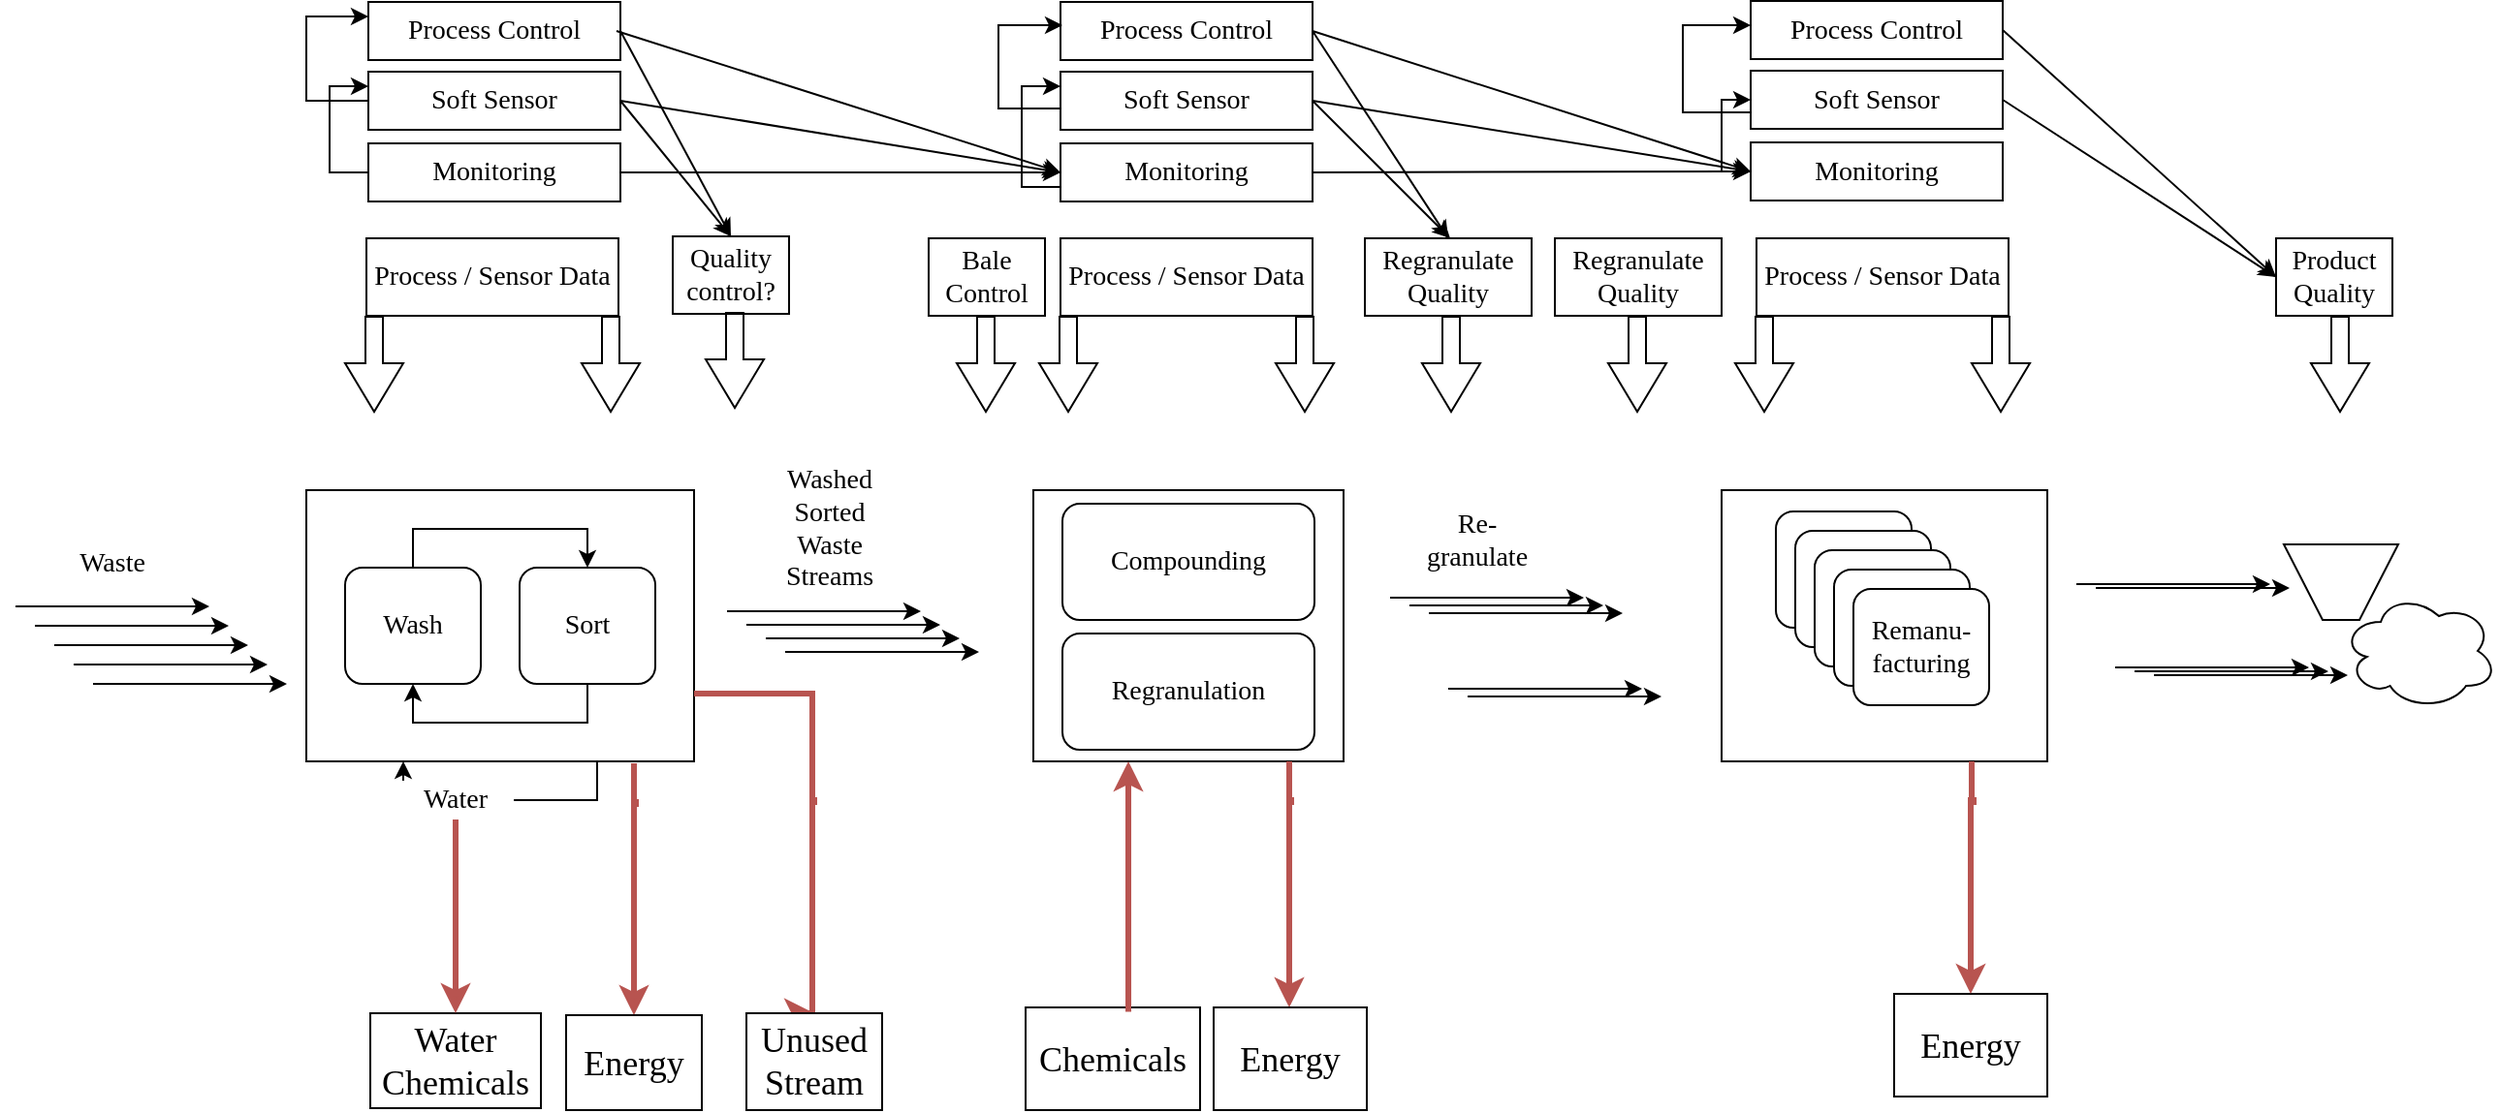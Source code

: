 <mxfile version="22.0.8" type="github">
  <diagram name="Seite-1" id="6qD9MZQn9-AMvD67NnCY">
    <mxGraphModel dx="1379" dy="1607" grid="1" gridSize="10" guides="1" tooltips="1" connect="1" arrows="1" fold="1" page="1" pageScale="1" pageWidth="1169" pageHeight="827" math="0" shadow="0">
      <root>
        <mxCell id="0" />
        <mxCell id="1" parent="0" />
        <mxCell id="71A8havY9Krnc7ntaEhR-17" value="" style="rounded=0;whiteSpace=wrap;html=1;fillColor=none;fontFamily=Rubik light;fontSize=14;" vertex="1" parent="1">
          <mxGeometry x="910" y="120" width="168" height="140" as="geometry" />
        </mxCell>
        <mxCell id="71A8havY9Krnc7ntaEhR-58" value="" style="edgeStyle=orthogonalEdgeStyle;rounded=0;orthogonalLoop=1;jettySize=auto;html=1;entryX=0.25;entryY=1;entryDx=0;entryDy=0;exitX=0.75;exitY=1;exitDx=0;exitDy=0;" edge="1" parent="1" source="71A8havY9Krnc7ntaEhR-5" target="71A8havY9Krnc7ntaEhR-5">
          <mxGeometry relative="1" as="geometry">
            <mxPoint x="280" y="380" as="targetPoint" />
          </mxGeometry>
        </mxCell>
        <mxCell id="71A8havY9Krnc7ntaEhR-5" value="" style="rounded=0;whiteSpace=wrap;html=1;fillColor=none;fontFamily=Rubik light;fontSize=14;" vertex="1" parent="1">
          <mxGeometry x="180" y="120" width="200" height="140" as="geometry" />
        </mxCell>
        <mxCell id="71A8havY9Krnc7ntaEhR-3" style="edgeStyle=orthogonalEdgeStyle;rounded=0;orthogonalLoop=1;jettySize=auto;html=1;exitX=0.5;exitY=0;exitDx=0;exitDy=0;entryX=0.5;entryY=0;entryDx=0;entryDy=0;fontFamily=Rubik light;fontSize=14;" edge="1" parent="1" source="71A8havY9Krnc7ntaEhR-1" target="71A8havY9Krnc7ntaEhR-2">
          <mxGeometry relative="1" as="geometry" />
        </mxCell>
        <mxCell id="71A8havY9Krnc7ntaEhR-1" value="Wash" style="rounded=1;whiteSpace=wrap;html=1;fontFamily=Rubik light;fontSize=14;" vertex="1" parent="1">
          <mxGeometry x="200" y="160" width="70" height="60" as="geometry" />
        </mxCell>
        <mxCell id="71A8havY9Krnc7ntaEhR-4" style="edgeStyle=orthogonalEdgeStyle;rounded=0;orthogonalLoop=1;jettySize=auto;html=1;exitX=0.5;exitY=1;exitDx=0;exitDy=0;entryX=0.5;entryY=1;entryDx=0;entryDy=0;fontFamily=Rubik light;fontSize=14;" edge="1" parent="1" source="71A8havY9Krnc7ntaEhR-2" target="71A8havY9Krnc7ntaEhR-1">
          <mxGeometry relative="1" as="geometry" />
        </mxCell>
        <mxCell id="71A8havY9Krnc7ntaEhR-2" value="Sort" style="rounded=1;whiteSpace=wrap;html=1;fontFamily=Rubik light;fontSize=14;" vertex="1" parent="1">
          <mxGeometry x="290" y="160" width="70" height="60" as="geometry" />
        </mxCell>
        <mxCell id="71A8havY9Krnc7ntaEhR-6" value="" style="rounded=0;whiteSpace=wrap;html=1;fillColor=none;fontFamily=Rubik light;fontSize=14;" vertex="1" parent="1">
          <mxGeometry x="555" y="120" width="160" height="140" as="geometry" />
        </mxCell>
        <mxCell id="71A8havY9Krnc7ntaEhR-7" value="Regranulation" style="rounded=1;whiteSpace=wrap;html=1;fontFamily=Rubik light;fontSize=14;" vertex="1" parent="1">
          <mxGeometry x="570" y="194" width="130" height="60" as="geometry" />
        </mxCell>
        <mxCell id="71A8havY9Krnc7ntaEhR-8" value="Compounding" style="rounded=1;whiteSpace=wrap;html=1;fontFamily=Rubik light;fontSize=14;" vertex="1" parent="1">
          <mxGeometry x="570" y="127" width="130" height="60" as="geometry" />
        </mxCell>
        <mxCell id="71A8havY9Krnc7ntaEhR-12" value="" style="edgeStyle=orthogonalEdgeStyle;rounded=0;orthogonalLoop=1;jettySize=auto;html=1;fontFamily=Rubik light;fontSize=14;" edge="1" parent="1">
          <mxGeometry relative="1" as="geometry">
            <mxPoint x="30" y="180" as="sourcePoint" />
            <mxPoint x="130" y="180" as="targetPoint" />
          </mxGeometry>
        </mxCell>
        <mxCell id="71A8havY9Krnc7ntaEhR-14" value="Waste" style="text;html=1;strokeColor=none;fillColor=none;align=center;verticalAlign=middle;whiteSpace=wrap;rounded=0;fontFamily=Rubik light;fontSize=14;" vertex="1" parent="1">
          <mxGeometry x="50" y="143" width="60" height="30" as="geometry" />
        </mxCell>
        <mxCell id="71A8havY9Krnc7ntaEhR-15" value="Washed&lt;br style=&quot;font-size: 14px;&quot;&gt;Sorted&lt;br style=&quot;font-size: 14px;&quot;&gt;Waste&lt;br style=&quot;font-size: 14px;&quot;&gt;Streams" style="text;html=1;strokeColor=none;fillColor=none;align=center;verticalAlign=middle;whiteSpace=wrap;rounded=0;fontFamily=Rubik light;fontSize=14;" vertex="1" parent="1">
          <mxGeometry x="420" y="125" width="60" height="30" as="geometry" />
        </mxCell>
        <mxCell id="71A8havY9Krnc7ntaEhR-16" value="" style="edgeStyle=orthogonalEdgeStyle;rounded=0;orthogonalLoop=1;jettySize=auto;html=1;fontFamily=Rubik light;fontSize=14;" edge="1" parent="1">
          <mxGeometry relative="1" as="geometry">
            <mxPoint x="739" y="175.5" as="sourcePoint" />
            <mxPoint x="839" y="175.5" as="targetPoint" />
          </mxGeometry>
        </mxCell>
        <mxCell id="71A8havY9Krnc7ntaEhR-19" value="Remanu-facturing" style="rounded=1;whiteSpace=wrap;html=1;fontFamily=Rubik light;fontSize=14;" vertex="1" parent="1">
          <mxGeometry x="938" y="131" width="70" height="60" as="geometry" />
        </mxCell>
        <mxCell id="71A8havY9Krnc7ntaEhR-20" value="Re-granulate" style="text;html=1;strokeColor=none;fillColor=none;align=center;verticalAlign=middle;whiteSpace=wrap;rounded=0;fontFamily=Rubik light;fontSize=14;" vertex="1" parent="1">
          <mxGeometry x="754" y="131" width="60" height="30" as="geometry" />
        </mxCell>
        <mxCell id="71A8havY9Krnc7ntaEhR-22" value="" style="shape=trapezoid;perimeter=trapezoidPerimeter;whiteSpace=wrap;html=1;fixedSize=1;rotation=-180;fontFamily=Rubik light;fontSize=14;" vertex="1" parent="1">
          <mxGeometry x="1200" y="148" width="59" height="39" as="geometry" />
        </mxCell>
        <mxCell id="71A8havY9Krnc7ntaEhR-24" value="" style="ellipse;shape=cloud;whiteSpace=wrap;html=1;fontFamily=Rubik light;fontSize=14;" vertex="1" parent="1">
          <mxGeometry x="1230" y="173" width="80" height="60" as="geometry" />
        </mxCell>
        <mxCell id="71A8havY9Krnc7ntaEhR-25" value="Remanu-facturing" style="rounded=1;whiteSpace=wrap;html=1;fontFamily=Rubik light;fontSize=14;" vertex="1" parent="1">
          <mxGeometry x="948" y="141" width="70" height="60" as="geometry" />
        </mxCell>
        <mxCell id="71A8havY9Krnc7ntaEhR-26" value="Remanu-facturing" style="rounded=1;whiteSpace=wrap;html=1;fontFamily=Rubik light;fontSize=14;" vertex="1" parent="1">
          <mxGeometry x="958" y="151" width="70" height="60" as="geometry" />
        </mxCell>
        <mxCell id="71A8havY9Krnc7ntaEhR-27" value="Remanu-facturing" style="rounded=1;whiteSpace=wrap;html=1;fontFamily=Rubik light;fontSize=14;" vertex="1" parent="1">
          <mxGeometry x="968" y="161" width="70" height="60" as="geometry" />
        </mxCell>
        <mxCell id="71A8havY9Krnc7ntaEhR-28" value="Remanu-facturing" style="rounded=1;whiteSpace=wrap;html=1;fontFamily=Rubik light;fontSize=14;" vertex="1" parent="1">
          <mxGeometry x="978" y="171" width="70" height="60" as="geometry" />
        </mxCell>
        <mxCell id="71A8havY9Krnc7ntaEhR-29" value="" style="edgeStyle=orthogonalEdgeStyle;rounded=0;orthogonalLoop=1;jettySize=auto;html=1;fontFamily=Rubik light;fontSize=14;" edge="1" parent="1">
          <mxGeometry relative="1" as="geometry">
            <mxPoint x="749" y="179.5" as="sourcePoint" />
            <mxPoint x="849" y="179.5" as="targetPoint" />
          </mxGeometry>
        </mxCell>
        <mxCell id="71A8havY9Krnc7ntaEhR-30" value="" style="edgeStyle=orthogonalEdgeStyle;rounded=0;orthogonalLoop=1;jettySize=auto;html=1;fontFamily=Rubik light;fontSize=14;" edge="1" parent="1">
          <mxGeometry relative="1" as="geometry">
            <mxPoint x="759" y="183.5" as="sourcePoint" />
            <mxPoint x="859" y="183.5" as="targetPoint" />
          </mxGeometry>
        </mxCell>
        <mxCell id="71A8havY9Krnc7ntaEhR-31" value="" style="edgeStyle=orthogonalEdgeStyle;rounded=0;orthogonalLoop=1;jettySize=auto;html=1;fontFamily=Rubik light;fontSize=14;" edge="1" parent="1">
          <mxGeometry relative="1" as="geometry">
            <mxPoint x="769" y="222.5" as="sourcePoint" />
            <mxPoint x="869" y="222.5" as="targetPoint" />
          </mxGeometry>
        </mxCell>
        <mxCell id="71A8havY9Krnc7ntaEhR-32" value="" style="edgeStyle=orthogonalEdgeStyle;rounded=0;orthogonalLoop=1;jettySize=auto;html=1;fontFamily=Rubik light;fontSize=14;" edge="1" parent="1">
          <mxGeometry relative="1" as="geometry">
            <mxPoint x="779" y="226.5" as="sourcePoint" />
            <mxPoint x="879" y="226.5" as="targetPoint" />
          </mxGeometry>
        </mxCell>
        <mxCell id="71A8havY9Krnc7ntaEhR-33" value="" style="edgeStyle=orthogonalEdgeStyle;rounded=0;orthogonalLoop=1;jettySize=auto;html=1;fontFamily=Rubik light;fontSize=14;" edge="1" parent="1">
          <mxGeometry relative="1" as="geometry">
            <mxPoint x="40" y="190" as="sourcePoint" />
            <mxPoint x="140" y="190" as="targetPoint" />
          </mxGeometry>
        </mxCell>
        <mxCell id="71A8havY9Krnc7ntaEhR-34" value="" style="edgeStyle=orthogonalEdgeStyle;rounded=0;orthogonalLoop=1;jettySize=auto;html=1;fontFamily=Rubik light;fontSize=14;" edge="1" parent="1">
          <mxGeometry relative="1" as="geometry">
            <mxPoint x="50" y="200" as="sourcePoint" />
            <mxPoint x="150" y="200" as="targetPoint" />
          </mxGeometry>
        </mxCell>
        <mxCell id="71A8havY9Krnc7ntaEhR-35" value="" style="edgeStyle=orthogonalEdgeStyle;rounded=0;orthogonalLoop=1;jettySize=auto;html=1;fontFamily=Rubik light;fontSize=14;" edge="1" parent="1">
          <mxGeometry relative="1" as="geometry">
            <mxPoint x="60" y="210" as="sourcePoint" />
            <mxPoint x="160" y="210" as="targetPoint" />
          </mxGeometry>
        </mxCell>
        <mxCell id="71A8havY9Krnc7ntaEhR-36" value="" style="edgeStyle=orthogonalEdgeStyle;rounded=0;orthogonalLoop=1;jettySize=auto;html=1;fontFamily=Rubik light;fontSize=14;" edge="1" parent="1">
          <mxGeometry relative="1" as="geometry">
            <mxPoint x="70" y="220" as="sourcePoint" />
            <mxPoint x="170" y="220" as="targetPoint" />
          </mxGeometry>
        </mxCell>
        <mxCell id="71A8havY9Krnc7ntaEhR-37" value="" style="edgeStyle=orthogonalEdgeStyle;rounded=0;orthogonalLoop=1;jettySize=auto;html=1;fontFamily=Rubik light;fontSize=14;" edge="1" parent="1">
          <mxGeometry relative="1" as="geometry">
            <mxPoint x="397" y="182.5" as="sourcePoint" />
            <mxPoint x="497" y="182.5" as="targetPoint" />
          </mxGeometry>
        </mxCell>
        <mxCell id="71A8havY9Krnc7ntaEhR-38" value="" style="edgeStyle=orthogonalEdgeStyle;rounded=0;orthogonalLoop=1;jettySize=auto;html=1;fontFamily=Rubik light;fontSize=14;" edge="1" parent="1">
          <mxGeometry relative="1" as="geometry">
            <mxPoint x="407" y="189.5" as="sourcePoint" />
            <mxPoint x="507" y="189.5" as="targetPoint" />
          </mxGeometry>
        </mxCell>
        <mxCell id="71A8havY9Krnc7ntaEhR-39" value="" style="edgeStyle=orthogonalEdgeStyle;rounded=0;orthogonalLoop=1;jettySize=auto;html=1;fontFamily=Rubik light;fontSize=14;" edge="1" parent="1">
          <mxGeometry relative="1" as="geometry">
            <mxPoint x="417" y="196.5" as="sourcePoint" />
            <mxPoint x="517" y="196.5" as="targetPoint" />
          </mxGeometry>
        </mxCell>
        <mxCell id="71A8havY9Krnc7ntaEhR-40" value="" style="edgeStyle=orthogonalEdgeStyle;rounded=0;orthogonalLoop=1;jettySize=auto;html=1;fontFamily=Rubik light;fontSize=14;" edge="1" parent="1">
          <mxGeometry relative="1" as="geometry">
            <mxPoint x="427" y="203.5" as="sourcePoint" />
            <mxPoint x="527" y="203.5" as="targetPoint" />
          </mxGeometry>
        </mxCell>
        <mxCell id="71A8havY9Krnc7ntaEhR-42" value="" style="edgeStyle=orthogonalEdgeStyle;rounded=0;orthogonalLoop=1;jettySize=auto;html=1;fontFamily=Rubik light;fontSize=14;" edge="1" parent="1">
          <mxGeometry relative="1" as="geometry">
            <mxPoint x="1093" y="168.5" as="sourcePoint" />
            <mxPoint x="1193" y="168.5" as="targetPoint" />
          </mxGeometry>
        </mxCell>
        <mxCell id="71A8havY9Krnc7ntaEhR-44" value="" style="edgeStyle=orthogonalEdgeStyle;rounded=0;orthogonalLoop=1;jettySize=auto;html=1;fontFamily=Rubik light;fontSize=14;" edge="1" parent="1">
          <mxGeometry relative="1" as="geometry">
            <mxPoint x="1103" y="170.5" as="sourcePoint" />
            <mxPoint x="1203" y="170.5" as="targetPoint" />
          </mxGeometry>
        </mxCell>
        <mxCell id="71A8havY9Krnc7ntaEhR-45" value="" style="edgeStyle=orthogonalEdgeStyle;rounded=0;orthogonalLoop=1;jettySize=auto;html=1;fontFamily=Rubik light;fontSize=14;" edge="1" parent="1">
          <mxGeometry relative="1" as="geometry">
            <mxPoint x="1113" y="211.5" as="sourcePoint" />
            <mxPoint x="1213" y="211.5" as="targetPoint" />
          </mxGeometry>
        </mxCell>
        <mxCell id="71A8havY9Krnc7ntaEhR-46" value="" style="edgeStyle=orthogonalEdgeStyle;rounded=0;orthogonalLoop=1;jettySize=auto;html=1;fontFamily=Rubik light;fontSize=14;" edge="1" parent="1">
          <mxGeometry relative="1" as="geometry">
            <mxPoint x="1123" y="213.5" as="sourcePoint" />
            <mxPoint x="1223" y="213.5" as="targetPoint" />
          </mxGeometry>
        </mxCell>
        <mxCell id="71A8havY9Krnc7ntaEhR-47" value="" style="edgeStyle=orthogonalEdgeStyle;rounded=0;orthogonalLoop=1;jettySize=auto;html=1;fontFamily=Rubik light;fontSize=14;" edge="1" parent="1">
          <mxGeometry relative="1" as="geometry">
            <mxPoint x="1133" y="215.5" as="sourcePoint" />
            <mxPoint x="1233" y="215.5" as="targetPoint" />
          </mxGeometry>
        </mxCell>
        <mxCell id="71A8havY9Krnc7ntaEhR-50" value="" style="shape=flexArrow;endArrow=classic;html=1;rounded=0;width=9;endSize=8;fontColor=#CC0000;" edge="1" parent="1">
          <mxGeometry width="50" height="50" relative="1" as="geometry">
            <mxPoint x="530.5" y="30" as="sourcePoint" />
            <mxPoint x="530.5" y="80" as="targetPoint" />
          </mxGeometry>
        </mxCell>
        <mxCell id="71A8havY9Krnc7ntaEhR-52" value="Bale Control" style="text;html=1;strokeColor=default;fillColor=none;align=center;verticalAlign=middle;whiteSpace=wrap;rounded=0;fontFamily=Rubik light;fontSize=14;" vertex="1" parent="1">
          <mxGeometry x="501" y="-10" width="60" height="40" as="geometry" />
        </mxCell>
        <mxCell id="71A8havY9Krnc7ntaEhR-53" value="" style="shape=flexArrow;endArrow=classic;html=1;rounded=0;width=9;endSize=8;fontColor=#CC0000;" edge="1" parent="1">
          <mxGeometry width="50" height="50" relative="1" as="geometry">
            <mxPoint x="215" y="30" as="sourcePoint" />
            <mxPoint x="215" y="80" as="targetPoint" />
          </mxGeometry>
        </mxCell>
        <mxCell id="71A8havY9Krnc7ntaEhR-54" value="" style="shape=flexArrow;endArrow=classic;html=1;rounded=0;width=9;endSize=8;fontColor=#CC0000;" edge="1" parent="1">
          <mxGeometry width="50" height="50" relative="1" as="geometry">
            <mxPoint x="337" y="30" as="sourcePoint" />
            <mxPoint x="337" y="80" as="targetPoint" />
          </mxGeometry>
        </mxCell>
        <mxCell id="71A8havY9Krnc7ntaEhR-59" value="Water" style="text;html=1;align=center;verticalAlign=middle;whiteSpace=wrap;rounded=0;fontFamily=Rubik light;fontSize=14;fillColor=default;" vertex="1" parent="1">
          <mxGeometry x="227" y="270" width="60" height="20" as="geometry" />
        </mxCell>
        <mxCell id="71A8havY9Krnc7ntaEhR-63" value="" style="edgeStyle=orthogonalEdgeStyle;rounded=0;orthogonalLoop=1;jettySize=auto;html=1;fillColor=#f8cecc;strokeColor=#B85450;strokeWidth=3;entryX=0.5;entryY=0;entryDx=0;entryDy=0;" edge="1" parent="1" target="71A8havY9Krnc7ntaEhR-64">
          <mxGeometry relative="1" as="geometry">
            <mxPoint x="349" y="261" as="sourcePoint" />
            <mxPoint x="349" y="330" as="targetPoint" />
            <Array as="points">
              <mxPoint x="349" y="282" />
              <mxPoint x="350" y="282" />
              <mxPoint x="350" y="281" />
              <mxPoint x="349" y="281" />
              <mxPoint x="349" y="391" />
            </Array>
          </mxGeometry>
        </mxCell>
        <mxCell id="71A8havY9Krnc7ntaEhR-64" value="Energy" style="text;html=1;align=center;verticalAlign=middle;whiteSpace=wrap;rounded=0;fontFamily=Rubik light;fontSize=18;fillColor=default;strokeColor=default;" vertex="1" parent="1">
          <mxGeometry x="314" y="391" width="70" height="49" as="geometry" />
        </mxCell>
        <mxCell id="71A8havY9Krnc7ntaEhR-65" value="" style="edgeStyle=orthogonalEdgeStyle;rounded=0;orthogonalLoop=1;jettySize=auto;html=1;fillColor=#f8cecc;strokeColor=#b85450;exitX=1;exitY=0.75;exitDx=0;exitDy=0;strokeWidth=3;entryX=0.5;entryY=0;entryDx=0;entryDy=0;" edge="1" parent="1" source="71A8havY9Krnc7ntaEhR-5" target="71A8havY9Krnc7ntaEhR-66">
          <mxGeometry relative="1" as="geometry">
            <mxPoint x="441" y="260" as="sourcePoint" />
            <mxPoint x="441" y="320" as="targetPoint" />
            <Array as="points">
              <mxPoint x="441" y="225" />
              <mxPoint x="441" y="281" />
              <mxPoint x="442" y="281" />
              <mxPoint x="442" y="280" />
              <mxPoint x="441" y="280" />
              <mxPoint x="441" y="390" />
            </Array>
          </mxGeometry>
        </mxCell>
        <mxCell id="71A8havY9Krnc7ntaEhR-66" value="Unused&lt;br style=&quot;font-size: 18px;&quot;&gt;Stream" style="text;html=1;align=center;verticalAlign=middle;whiteSpace=wrap;rounded=0;fontFamily=Rubik light;fontSize=18;fillColor=default;strokeColor=default;" vertex="1" parent="1">
          <mxGeometry x="407" y="390" width="70" height="50" as="geometry" />
        </mxCell>
        <mxCell id="71A8havY9Krnc7ntaEhR-67" value="Water&lt;br style=&quot;font-size: 18px;&quot;&gt;Chemicals" style="text;html=1;align=center;verticalAlign=middle;whiteSpace=wrap;rounded=0;fontFamily=Rubik light;fontSize=18;fillColor=default;strokeColor=default;" vertex="1" parent="1">
          <mxGeometry x="213" y="390" width="88" height="49" as="geometry" />
        </mxCell>
        <mxCell id="71A8havY9Krnc7ntaEhR-68" value="Process / Sensor Data" style="text;html=1;strokeColor=default;fillColor=none;align=center;verticalAlign=middle;whiteSpace=wrap;rounded=0;fontFamily=Rubik light;fontSize=14;" vertex="1" parent="1">
          <mxGeometry x="211" y="-10" width="130" height="40" as="geometry" />
        </mxCell>
        <mxCell id="71A8havY9Krnc7ntaEhR-69" value="" style="shape=flexArrow;endArrow=classic;html=1;rounded=0;width=9;endSize=8;fontColor=#CC0000;" edge="1" parent="1">
          <mxGeometry width="50" height="50" relative="1" as="geometry">
            <mxPoint x="573" y="30" as="sourcePoint" />
            <mxPoint x="573" y="80" as="targetPoint" />
          </mxGeometry>
        </mxCell>
        <mxCell id="71A8havY9Krnc7ntaEhR-70" value="" style="shape=flexArrow;endArrow=classic;html=1;rounded=0;width=9;endSize=8;fontColor=#CC0000;" edge="1" parent="1">
          <mxGeometry width="50" height="50" relative="1" as="geometry">
            <mxPoint x="695" y="30" as="sourcePoint" />
            <mxPoint x="695" y="80" as="targetPoint" />
          </mxGeometry>
        </mxCell>
        <mxCell id="71A8havY9Krnc7ntaEhR-71" value="Process / Sensor Data" style="text;html=1;strokeColor=default;fillColor=none;align=center;verticalAlign=middle;whiteSpace=wrap;rounded=0;fontFamily=Rubik light;fontSize=14;" vertex="1" parent="1">
          <mxGeometry x="569" y="-10" width="130" height="40" as="geometry" />
        </mxCell>
        <mxCell id="71A8havY9Krnc7ntaEhR-72" value="" style="shape=flexArrow;endArrow=classic;html=1;rounded=0;width=9;endSize=8;fontColor=#CC0000;" edge="1" parent="1">
          <mxGeometry width="50" height="50" relative="1" as="geometry">
            <mxPoint x="770.5" y="30" as="sourcePoint" />
            <mxPoint x="770.5" y="80" as="targetPoint" />
          </mxGeometry>
        </mxCell>
        <mxCell id="71A8havY9Krnc7ntaEhR-73" value="Regranulate Quality" style="text;html=1;strokeColor=default;fillColor=none;align=center;verticalAlign=middle;whiteSpace=wrap;rounded=0;fontFamily=Rubik light;fontSize=14;" vertex="1" parent="1">
          <mxGeometry x="726" y="-10" width="86" height="40" as="geometry" />
        </mxCell>
        <mxCell id="71A8havY9Krnc7ntaEhR-74" value="" style="edgeStyle=orthogonalEdgeStyle;rounded=0;orthogonalLoop=1;jettySize=auto;html=1;fillColor=#f8cecc;strokeColor=#b85450;strokeWidth=3;entryX=0.5;entryY=0;entryDx=0;entryDy=0;" edge="1" parent="1" target="71A8havY9Krnc7ntaEhR-80">
          <mxGeometry relative="1" as="geometry">
            <mxPoint x="687" y="260" as="sourcePoint" />
            <mxPoint x="687" y="300" as="targetPoint" />
            <Array as="points">
              <mxPoint x="687" y="281" />
              <mxPoint x="688" y="281" />
              <mxPoint x="688" y="280" />
              <mxPoint x="687" y="280" />
              <mxPoint x="687" y="387" />
            </Array>
          </mxGeometry>
        </mxCell>
        <mxCell id="71A8havY9Krnc7ntaEhR-75" value="" style="shape=flexArrow;endArrow=classic;html=1;rounded=0;width=9;endSize=8;fontColor=#CC0000;" edge="1" parent="1">
          <mxGeometry width="50" height="50" relative="1" as="geometry">
            <mxPoint x="932" y="30" as="sourcePoint" />
            <mxPoint x="932" y="80" as="targetPoint" />
          </mxGeometry>
        </mxCell>
        <mxCell id="71A8havY9Krnc7ntaEhR-76" value="" style="shape=flexArrow;endArrow=classic;html=1;rounded=0;width=9;endSize=8;fontColor=#CC0000;" edge="1" parent="1">
          <mxGeometry width="50" height="50" relative="1" as="geometry">
            <mxPoint x="1054" y="30" as="sourcePoint" />
            <mxPoint x="1054" y="80" as="targetPoint" />
          </mxGeometry>
        </mxCell>
        <mxCell id="71A8havY9Krnc7ntaEhR-77" value="Process / Sensor Data" style="text;html=1;strokeColor=default;fillColor=none;align=center;verticalAlign=middle;whiteSpace=wrap;rounded=0;fontFamily=Rubik light;fontSize=14;" vertex="1" parent="1">
          <mxGeometry x="928" y="-10" width="130" height="40" as="geometry" />
        </mxCell>
        <mxCell id="71A8havY9Krnc7ntaEhR-78" value="" style="shape=flexArrow;endArrow=classic;html=1;rounded=0;width=9;endSize=8;fontColor=#CC0000;" edge="1" parent="1">
          <mxGeometry width="50" height="50" relative="1" as="geometry">
            <mxPoint x="1229" y="30" as="sourcePoint" />
            <mxPoint x="1229" y="80" as="targetPoint" />
          </mxGeometry>
        </mxCell>
        <mxCell id="71A8havY9Krnc7ntaEhR-79" value="Product Quality" style="text;html=1;strokeColor=default;fillColor=none;align=center;verticalAlign=middle;whiteSpace=wrap;rounded=0;fontFamily=Rubik light;fontSize=14;" vertex="1" parent="1">
          <mxGeometry x="1196" y="-10" width="60" height="40" as="geometry" />
        </mxCell>
        <mxCell id="71A8havY9Krnc7ntaEhR-80" value="Energy" style="text;html=1;align=center;verticalAlign=middle;whiteSpace=wrap;rounded=0;fontFamily=Rubik light;fontSize=18;fillColor=default;strokeColor=default;" vertex="1" parent="1">
          <mxGeometry x="648" y="387" width="79" height="53" as="geometry" />
        </mxCell>
        <mxCell id="71A8havY9Krnc7ntaEhR-81" value="Chemicals" style="text;html=1;align=center;verticalAlign=middle;whiteSpace=wrap;rounded=0;fontFamily=Rubik light;fontSize=18;fillColor=default;strokeColor=default;" vertex="1" parent="1">
          <mxGeometry x="551" y="387" width="90" height="53" as="geometry" />
        </mxCell>
        <mxCell id="71A8havY9Krnc7ntaEhR-83" value="" style="edgeStyle=orthogonalEdgeStyle;rounded=0;orthogonalLoop=1;jettySize=auto;html=1;fillColor=#f8cecc;strokeColor=#b85450;exitX=0.589;exitY=0.042;exitDx=0;exitDy=0;exitPerimeter=0;strokeWidth=3;" edge="1" parent="1" source="71A8havY9Krnc7ntaEhR-81">
          <mxGeometry relative="1" as="geometry">
            <mxPoint x="604" y="300" as="sourcePoint" />
            <mxPoint x="604" y="260" as="targetPoint" />
          </mxGeometry>
        </mxCell>
        <mxCell id="71A8havY9Krnc7ntaEhR-84" value="" style="shape=flexArrow;endArrow=classic;html=1;rounded=0;width=9;endSize=8;fontColor=#CC0000;" edge="1" parent="1">
          <mxGeometry width="50" height="50" relative="1" as="geometry">
            <mxPoint x="401" y="28" as="sourcePoint" />
            <mxPoint x="401" y="78" as="targetPoint" />
          </mxGeometry>
        </mxCell>
        <mxCell id="71A8havY9Krnc7ntaEhR-85" value="Soft Sensor" style="text;html=1;strokeColor=default;fillColor=none;align=center;verticalAlign=middle;whiteSpace=wrap;rounded=0;fontFamily=Rubik light;fontSize=14;" vertex="1" parent="1">
          <mxGeometry x="212" y="-96" width="130" height="30" as="geometry" />
        </mxCell>
        <mxCell id="71A8havY9Krnc7ntaEhR-86" value="Process Control" style="text;html=1;strokeColor=default;fillColor=none;align=center;verticalAlign=middle;whiteSpace=wrap;rounded=0;fontFamily=Rubik light;fontSize=14;" vertex="1" parent="1">
          <mxGeometry x="212" y="-132" width="130" height="30" as="geometry" />
        </mxCell>
        <mxCell id="71A8havY9Krnc7ntaEhR-87" value="Quality control?" style="text;html=1;strokeColor=default;fillColor=none;align=center;verticalAlign=middle;whiteSpace=wrap;rounded=0;fontFamily=Rubik light;fontSize=14;" vertex="1" parent="1">
          <mxGeometry x="369" y="-11" width="60" height="40" as="geometry" />
        </mxCell>
        <mxCell id="71A8havY9Krnc7ntaEhR-89" value="" style="endArrow=classic;html=1;rounded=0;exitX=1;exitY=0.5;exitDx=0;exitDy=0;entryX=0.5;entryY=0;entryDx=0;entryDy=0;" edge="1" parent="1" source="71A8havY9Krnc7ntaEhR-85" target="71A8havY9Krnc7ntaEhR-87">
          <mxGeometry width="50" height="50" relative="1" as="geometry">
            <mxPoint x="390" y="80" as="sourcePoint" />
            <mxPoint x="390" y="-20" as="targetPoint" />
          </mxGeometry>
        </mxCell>
        <mxCell id="71A8havY9Krnc7ntaEhR-90" value="" style="endArrow=classic;html=1;rounded=0;exitX=1;exitY=0.5;exitDx=0;exitDy=0;entryX=0.5;entryY=0;entryDx=0;entryDy=0;" edge="1" parent="1" source="71A8havY9Krnc7ntaEhR-86" target="71A8havY9Krnc7ntaEhR-87">
          <mxGeometry width="50" height="50" relative="1" as="geometry">
            <mxPoint x="349" y="-50" as="sourcePoint" />
            <mxPoint x="400" y="-20" as="targetPoint" />
          </mxGeometry>
        </mxCell>
        <mxCell id="71A8havY9Krnc7ntaEhR-98" style="edgeStyle=orthogonalEdgeStyle;rounded=0;orthogonalLoop=1;jettySize=auto;html=1;exitX=0;exitY=0.5;exitDx=0;exitDy=0;entryX=0;entryY=0.25;entryDx=0;entryDy=0;" edge="1" parent="1" source="71A8havY9Krnc7ntaEhR-91" target="71A8havY9Krnc7ntaEhR-85">
          <mxGeometry relative="1" as="geometry" />
        </mxCell>
        <mxCell id="71A8havY9Krnc7ntaEhR-91" value="Monitoring" style="text;html=1;strokeColor=default;fillColor=none;align=center;verticalAlign=middle;whiteSpace=wrap;rounded=0;fontFamily=Rubik light;fontSize=14;" vertex="1" parent="1">
          <mxGeometry x="212" y="-59" width="130" height="30" as="geometry" />
        </mxCell>
        <mxCell id="71A8havY9Krnc7ntaEhR-92" value="Soft Sensor" style="text;html=1;strokeColor=default;fillColor=none;align=center;verticalAlign=middle;whiteSpace=wrap;rounded=0;fontFamily=Rubik light;fontSize=14;" vertex="1" parent="1">
          <mxGeometry x="569" y="-96" width="130" height="30" as="geometry" />
        </mxCell>
        <mxCell id="71A8havY9Krnc7ntaEhR-93" value="Process Control" style="text;html=1;strokeColor=default;fillColor=none;align=center;verticalAlign=middle;whiteSpace=wrap;rounded=0;fontFamily=Rubik light;fontSize=14;" vertex="1" parent="1">
          <mxGeometry x="569" y="-132" width="130" height="30" as="geometry" />
        </mxCell>
        <mxCell id="71A8havY9Krnc7ntaEhR-94" value="Monitoring" style="text;html=1;strokeColor=default;fillColor=none;align=center;verticalAlign=middle;whiteSpace=wrap;rounded=0;fontFamily=Rubik light;fontSize=14;" vertex="1" parent="1">
          <mxGeometry x="569" y="-59" width="130" height="30" as="geometry" />
        </mxCell>
        <mxCell id="71A8havY9Krnc7ntaEhR-95" value="" style="endArrow=classic;html=1;rounded=0;entryX=0;entryY=0.5;entryDx=0;entryDy=0;" edge="1" parent="1" target="71A8havY9Krnc7ntaEhR-94">
          <mxGeometry width="50" height="50" relative="1" as="geometry">
            <mxPoint x="340" y="-117" as="sourcePoint" />
            <mxPoint x="409" y="-4" as="targetPoint" />
          </mxGeometry>
        </mxCell>
        <mxCell id="71A8havY9Krnc7ntaEhR-96" value="" style="endArrow=classic;html=1;rounded=0;exitX=1;exitY=0.5;exitDx=0;exitDy=0;entryX=0;entryY=0.5;entryDx=0;entryDy=0;" edge="1" parent="1" source="71A8havY9Krnc7ntaEhR-91" target="71A8havY9Krnc7ntaEhR-94">
          <mxGeometry width="50" height="50" relative="1" as="geometry">
            <mxPoint x="352" y="-71" as="sourcePoint" />
            <mxPoint x="409" y="-4" as="targetPoint" />
          </mxGeometry>
        </mxCell>
        <mxCell id="71A8havY9Krnc7ntaEhR-101" style="edgeStyle=orthogonalEdgeStyle;rounded=0;orthogonalLoop=1;jettySize=auto;html=1;exitX=0;exitY=0.5;exitDx=0;exitDy=0;entryX=0;entryY=0.25;entryDx=0;entryDy=0;" edge="1" parent="1" source="71A8havY9Krnc7ntaEhR-85" target="71A8havY9Krnc7ntaEhR-86">
          <mxGeometry relative="1" as="geometry">
            <mxPoint x="179" y="-78" as="sourcePoint" />
            <mxPoint x="179" y="-122" as="targetPoint" />
            <Array as="points">
              <mxPoint x="180" y="-81" />
              <mxPoint x="180" y="-124" />
            </Array>
          </mxGeometry>
        </mxCell>
        <mxCell id="71A8havY9Krnc7ntaEhR-102" value="Soft Sensor" style="text;html=1;strokeColor=default;fillColor=none;align=center;verticalAlign=middle;whiteSpace=wrap;rounded=0;fontFamily=Rubik light;fontSize=14;" vertex="1" parent="1">
          <mxGeometry x="925" y="-96.5" width="130" height="30" as="geometry" />
        </mxCell>
        <mxCell id="71A8havY9Krnc7ntaEhR-103" value="Process Control" style="text;html=1;strokeColor=default;fillColor=none;align=center;verticalAlign=middle;whiteSpace=wrap;rounded=0;fontFamily=Rubik light;fontSize=14;" vertex="1" parent="1">
          <mxGeometry x="925" y="-132.5" width="130" height="30" as="geometry" />
        </mxCell>
        <mxCell id="71A8havY9Krnc7ntaEhR-104" value="Monitoring" style="text;html=1;strokeColor=default;fillColor=none;align=center;verticalAlign=middle;whiteSpace=wrap;rounded=0;fontFamily=Rubik light;fontSize=14;" vertex="1" parent="1">
          <mxGeometry x="925" y="-59.5" width="130" height="30" as="geometry" />
        </mxCell>
        <mxCell id="71A8havY9Krnc7ntaEhR-105" style="edgeStyle=orthogonalEdgeStyle;rounded=0;orthogonalLoop=1;jettySize=auto;html=1;exitX=0;exitY=0.75;exitDx=0;exitDy=0;entryX=0;entryY=0.25;entryDx=0;entryDy=0;" edge="1" parent="1" source="71A8havY9Krnc7ntaEhR-94" target="71A8havY9Krnc7ntaEhR-92">
          <mxGeometry relative="1" as="geometry">
            <mxPoint x="533" y="-46" as="sourcePoint" />
            <mxPoint x="533" y="-90" as="targetPoint" />
          </mxGeometry>
        </mxCell>
        <mxCell id="71A8havY9Krnc7ntaEhR-106" style="edgeStyle=orthogonalEdgeStyle;rounded=0;orthogonalLoop=1;jettySize=auto;html=1;exitX=0;exitY=0.5;exitDx=0;exitDy=0;" edge="1" parent="1">
          <mxGeometry relative="1" as="geometry">
            <mxPoint x="569" y="-77" as="sourcePoint" />
            <mxPoint x="570" y="-120" as="targetPoint" />
            <Array as="points">
              <mxPoint x="537" y="-77" />
              <mxPoint x="537" y="-120" />
            </Array>
          </mxGeometry>
        </mxCell>
        <mxCell id="71A8havY9Krnc7ntaEhR-107" value="" style="endArrow=classic;html=1;rounded=0;exitX=1;exitY=0.5;exitDx=0;exitDy=0;entryX=0;entryY=0.5;entryDx=0;entryDy=0;" edge="1" parent="1" source="71A8havY9Krnc7ntaEhR-85" target="71A8havY9Krnc7ntaEhR-94">
          <mxGeometry width="50" height="50" relative="1" as="geometry">
            <mxPoint x="352" y="-71" as="sourcePoint" />
            <mxPoint x="409" y="-1" as="targetPoint" />
          </mxGeometry>
        </mxCell>
        <mxCell id="71A8havY9Krnc7ntaEhR-108" style="edgeStyle=orthogonalEdgeStyle;rounded=0;orthogonalLoop=1;jettySize=auto;html=1;exitX=0;exitY=0.5;exitDx=0;exitDy=0;entryX=0;entryY=0.5;entryDx=0;entryDy=0;" edge="1" parent="1" source="71A8havY9Krnc7ntaEhR-104" target="71A8havY9Krnc7ntaEhR-102">
          <mxGeometry relative="1" as="geometry">
            <mxPoint x="912" y="-39" as="sourcePoint" />
            <mxPoint x="912" y="-91" as="targetPoint" />
            <Array as="points">
              <mxPoint x="910" y="-44" />
              <mxPoint x="910" y="-81" />
            </Array>
          </mxGeometry>
        </mxCell>
        <mxCell id="71A8havY9Krnc7ntaEhR-110" style="edgeStyle=orthogonalEdgeStyle;rounded=0;orthogonalLoop=1;jettySize=auto;html=1;exitX=0;exitY=0.75;exitDx=0;exitDy=0;" edge="1" parent="1">
          <mxGeometry relative="1" as="geometry">
            <mxPoint x="925" y="-77" as="sourcePoint" />
            <mxPoint x="925" y="-120" as="targetPoint" />
            <Array as="points">
              <mxPoint x="925" y="-75" />
              <mxPoint x="890" y="-75" />
              <mxPoint x="890" y="-120" />
            </Array>
          </mxGeometry>
        </mxCell>
        <mxCell id="71A8havY9Krnc7ntaEhR-111" value="" style="endArrow=classic;html=1;rounded=0;entryX=0;entryY=0.5;entryDx=0;entryDy=0;exitX=1;exitY=0.5;exitDx=0;exitDy=0;" edge="1" parent="1" source="71A8havY9Krnc7ntaEhR-93" target="71A8havY9Krnc7ntaEhR-104">
          <mxGeometry width="50" height="50" relative="1" as="geometry">
            <mxPoint x="350" y="-107" as="sourcePoint" />
            <mxPoint x="579" y="-34" as="targetPoint" />
          </mxGeometry>
        </mxCell>
        <mxCell id="71A8havY9Krnc7ntaEhR-112" value="" style="endArrow=classic;html=1;rounded=0;entryX=0;entryY=0.5;entryDx=0;entryDy=0;exitX=1;exitY=0.5;exitDx=0;exitDy=0;" edge="1" parent="1" source="71A8havY9Krnc7ntaEhR-92" target="71A8havY9Krnc7ntaEhR-104">
          <mxGeometry width="50" height="50" relative="1" as="geometry">
            <mxPoint x="709" y="-107" as="sourcePoint" />
            <mxPoint x="935" y="-34" as="targetPoint" />
          </mxGeometry>
        </mxCell>
        <mxCell id="71A8havY9Krnc7ntaEhR-113" value="" style="endArrow=classic;html=1;rounded=0;entryX=0;entryY=0.5;entryDx=0;entryDy=0;exitX=1;exitY=0.5;exitDx=0;exitDy=0;" edge="1" parent="1" source="71A8havY9Krnc7ntaEhR-94" target="71A8havY9Krnc7ntaEhR-104">
          <mxGeometry width="50" height="50" relative="1" as="geometry">
            <mxPoint x="709" y="-71" as="sourcePoint" />
            <mxPoint x="935" y="-34" as="targetPoint" />
          </mxGeometry>
        </mxCell>
        <mxCell id="71A8havY9Krnc7ntaEhR-114" value="" style="endArrow=classic;html=1;rounded=0;entryX=0.5;entryY=0;entryDx=0;entryDy=0;exitX=1;exitY=0.5;exitDx=0;exitDy=0;" edge="1" parent="1" source="71A8havY9Krnc7ntaEhR-93" target="71A8havY9Krnc7ntaEhR-73">
          <mxGeometry width="50" height="50" relative="1" as="geometry">
            <mxPoint x="709" y="-34" as="sourcePoint" />
            <mxPoint x="935" y="-34" as="targetPoint" />
          </mxGeometry>
        </mxCell>
        <mxCell id="71A8havY9Krnc7ntaEhR-115" value="" style="endArrow=classic;html=1;rounded=0;exitX=1;exitY=0.5;exitDx=0;exitDy=0;" edge="1" parent="1" source="71A8havY9Krnc7ntaEhR-92">
          <mxGeometry width="50" height="50" relative="1" as="geometry">
            <mxPoint x="709" y="-107" as="sourcePoint" />
            <mxPoint x="770" y="-10" as="targetPoint" />
          </mxGeometry>
        </mxCell>
        <mxCell id="71A8havY9Krnc7ntaEhR-116" value="" style="shape=flexArrow;endArrow=classic;html=1;rounded=0;width=9;endSize=8;fontColor=#CC0000;" edge="1" parent="1">
          <mxGeometry width="50" height="50" relative="1" as="geometry">
            <mxPoint x="866.5" y="30" as="sourcePoint" />
            <mxPoint x="866.5" y="80" as="targetPoint" />
          </mxGeometry>
        </mxCell>
        <mxCell id="71A8havY9Krnc7ntaEhR-117" value="Regranulate Quality" style="text;html=1;strokeColor=default;fillColor=none;align=center;verticalAlign=middle;whiteSpace=wrap;rounded=0;fontFamily=Rubik light;fontSize=14;" vertex="1" parent="1">
          <mxGeometry x="824" y="-10" width="86" height="40" as="geometry" />
        </mxCell>
        <mxCell id="71A8havY9Krnc7ntaEhR-118" value="" style="endArrow=classic;html=1;rounded=0;entryX=0;entryY=0.5;entryDx=0;entryDy=0;exitX=1;exitY=0.5;exitDx=0;exitDy=0;" edge="1" parent="1" source="71A8havY9Krnc7ntaEhR-102" target="71A8havY9Krnc7ntaEhR-79">
          <mxGeometry width="50" height="50" relative="1" as="geometry">
            <mxPoint x="709" y="-107" as="sourcePoint" />
            <mxPoint x="935" y="-34" as="targetPoint" />
          </mxGeometry>
        </mxCell>
        <mxCell id="71A8havY9Krnc7ntaEhR-119" value="" style="endArrow=classic;html=1;rounded=0;exitX=1;exitY=0.5;exitDx=0;exitDy=0;entryX=0;entryY=0.5;entryDx=0;entryDy=0;" edge="1" parent="1" source="71A8havY9Krnc7ntaEhR-103" target="71A8havY9Krnc7ntaEhR-79">
          <mxGeometry width="50" height="50" relative="1" as="geometry">
            <mxPoint x="1065" y="-71" as="sourcePoint" />
            <mxPoint x="1190" y="10" as="targetPoint" />
          </mxGeometry>
        </mxCell>
        <mxCell id="71A8havY9Krnc7ntaEhR-120" value="Energy" style="text;html=1;align=center;verticalAlign=middle;whiteSpace=wrap;rounded=0;fontFamily=Rubik light;fontSize=18;fillColor=default;strokeColor=default;" vertex="1" parent="1">
          <mxGeometry x="999" y="380" width="79" height="53" as="geometry" />
        </mxCell>
        <mxCell id="71A8havY9Krnc7ntaEhR-121" value="" style="edgeStyle=orthogonalEdgeStyle;rounded=0;orthogonalLoop=1;jettySize=auto;html=1;fillColor=#f8cecc;strokeColor=#b85450;strokeWidth=3;entryX=0.5;entryY=0;entryDx=0;entryDy=0;" edge="1" parent="1" target="71A8havY9Krnc7ntaEhR-120">
          <mxGeometry relative="1" as="geometry">
            <mxPoint x="1039" y="260" as="sourcePoint" />
            <mxPoint x="1039" y="300" as="targetPoint" />
            <Array as="points">
              <mxPoint x="1039" y="281" />
              <mxPoint x="1040" y="281" />
              <mxPoint x="1040" y="280" />
              <mxPoint x="1039" y="280" />
            </Array>
          </mxGeometry>
        </mxCell>
        <mxCell id="71A8havY9Krnc7ntaEhR-122" value="" style="endArrow=classic;html=1;rounded=0;exitX=0.5;exitY=1;exitDx=0;exitDy=0;fillColor=#f8cecc;strokeColor=#b85450;strokeWidth=3;" edge="1" parent="1" source="71A8havY9Krnc7ntaEhR-59" target="71A8havY9Krnc7ntaEhR-67">
          <mxGeometry width="50" height="50" relative="1" as="geometry">
            <mxPoint x="600" y="520" as="sourcePoint" />
            <mxPoint x="650" y="470" as="targetPoint" />
          </mxGeometry>
        </mxCell>
      </root>
    </mxGraphModel>
  </diagram>
</mxfile>
